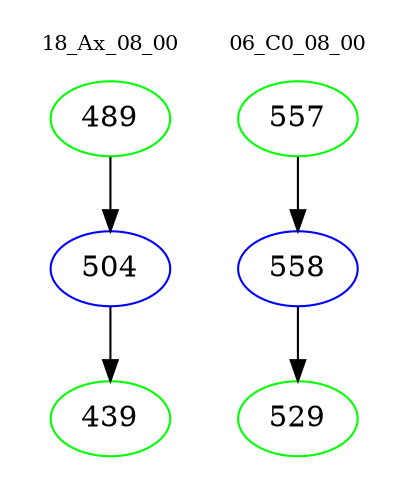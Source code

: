 digraph{
subgraph cluster_0 {
color = white
label = "18_Ax_08_00";
fontsize=10;
T0_489 [label="489", color="green"]
T0_489 -> T0_504 [color="black"]
T0_504 [label="504", color="blue"]
T0_504 -> T0_439 [color="black"]
T0_439 [label="439", color="green"]
}
subgraph cluster_1 {
color = white
label = "06_C0_08_00";
fontsize=10;
T1_557 [label="557", color="green"]
T1_557 -> T1_558 [color="black"]
T1_558 [label="558", color="blue"]
T1_558 -> T1_529 [color="black"]
T1_529 [label="529", color="green"]
}
}
